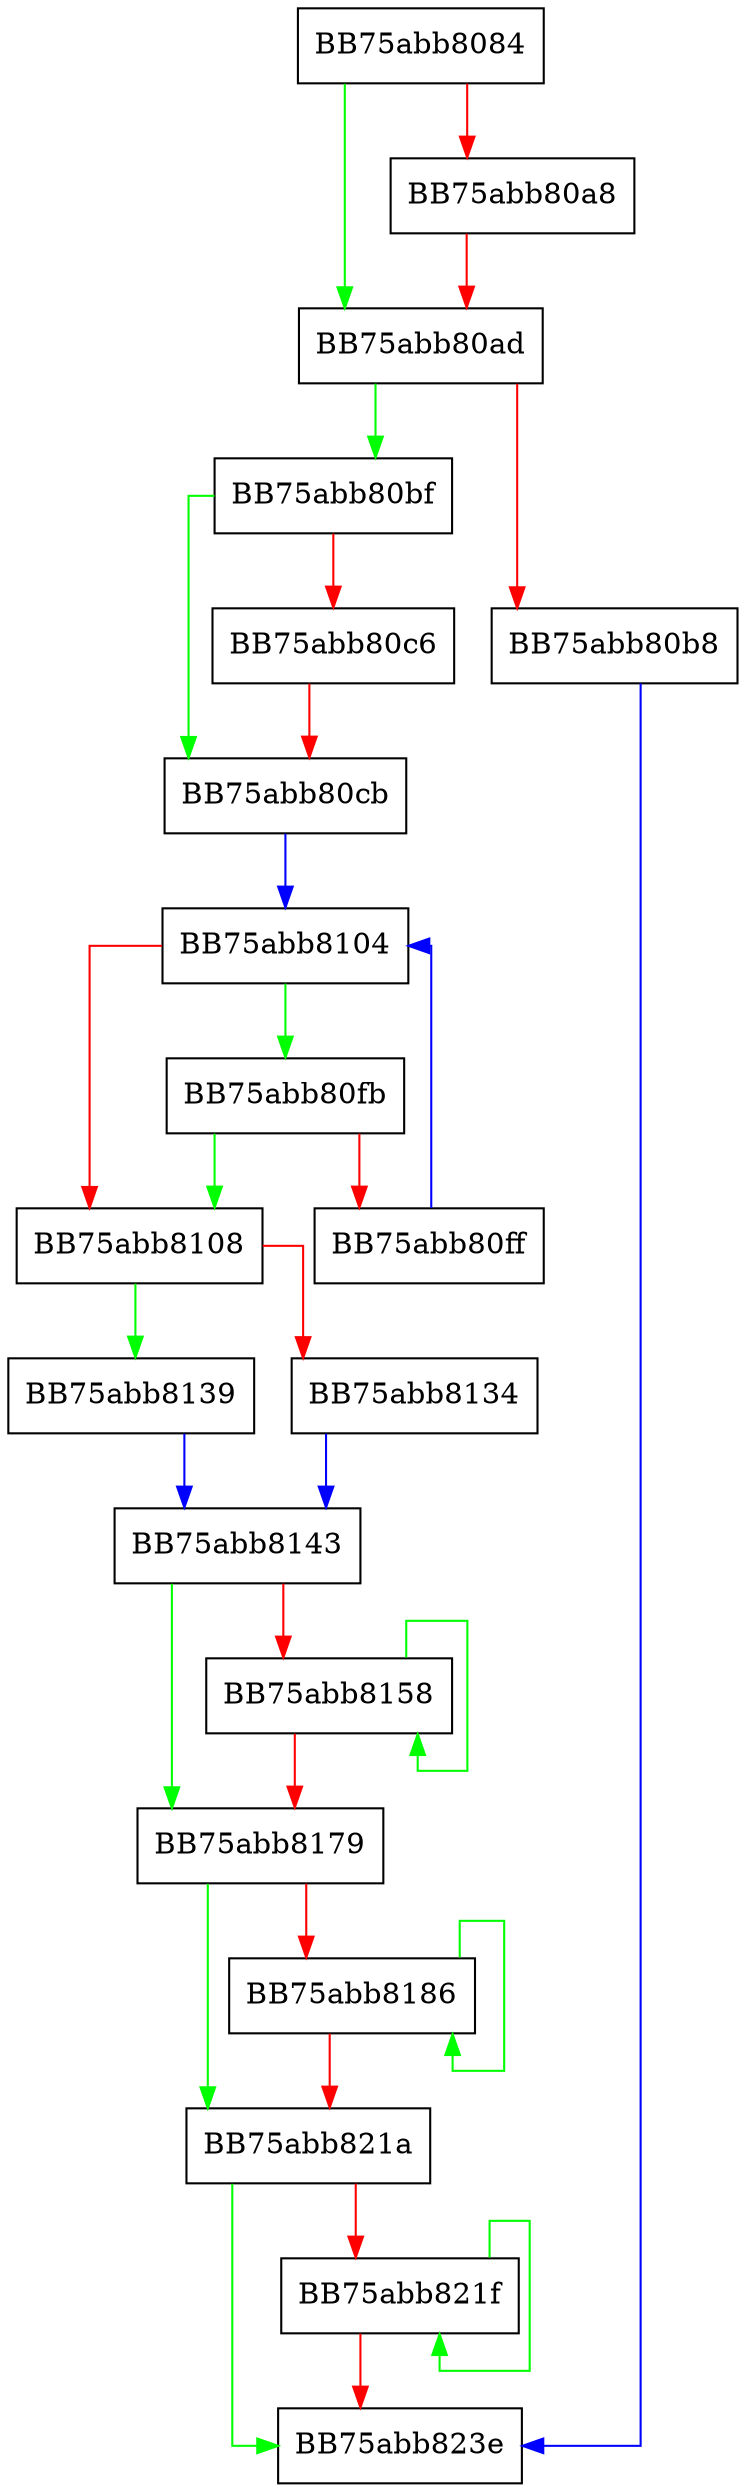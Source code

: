 digraph DTclean {
  node [shape="box"];
  graph [splines=ortho];
  BB75abb8084 -> BB75abb80ad [color="green"];
  BB75abb8084 -> BB75abb80a8 [color="red"];
  BB75abb80a8 -> BB75abb80ad [color="red"];
  BB75abb80ad -> BB75abb80bf [color="green"];
  BB75abb80ad -> BB75abb80b8 [color="red"];
  BB75abb80b8 -> BB75abb823e [color="blue"];
  BB75abb80bf -> BB75abb80cb [color="green"];
  BB75abb80bf -> BB75abb80c6 [color="red"];
  BB75abb80c6 -> BB75abb80cb [color="red"];
  BB75abb80cb -> BB75abb8104 [color="blue"];
  BB75abb80fb -> BB75abb8108 [color="green"];
  BB75abb80fb -> BB75abb80ff [color="red"];
  BB75abb80ff -> BB75abb8104 [color="blue"];
  BB75abb8104 -> BB75abb80fb [color="green"];
  BB75abb8104 -> BB75abb8108 [color="red"];
  BB75abb8108 -> BB75abb8139 [color="green"];
  BB75abb8108 -> BB75abb8134 [color="red"];
  BB75abb8134 -> BB75abb8143 [color="blue"];
  BB75abb8139 -> BB75abb8143 [color="blue"];
  BB75abb8143 -> BB75abb8179 [color="green"];
  BB75abb8143 -> BB75abb8158 [color="red"];
  BB75abb8158 -> BB75abb8158 [color="green"];
  BB75abb8158 -> BB75abb8179 [color="red"];
  BB75abb8179 -> BB75abb821a [color="green"];
  BB75abb8179 -> BB75abb8186 [color="red"];
  BB75abb8186 -> BB75abb8186 [color="green"];
  BB75abb8186 -> BB75abb821a [color="red"];
  BB75abb821a -> BB75abb823e [color="green"];
  BB75abb821a -> BB75abb821f [color="red"];
  BB75abb821f -> BB75abb821f [color="green"];
  BB75abb821f -> BB75abb823e [color="red"];
}